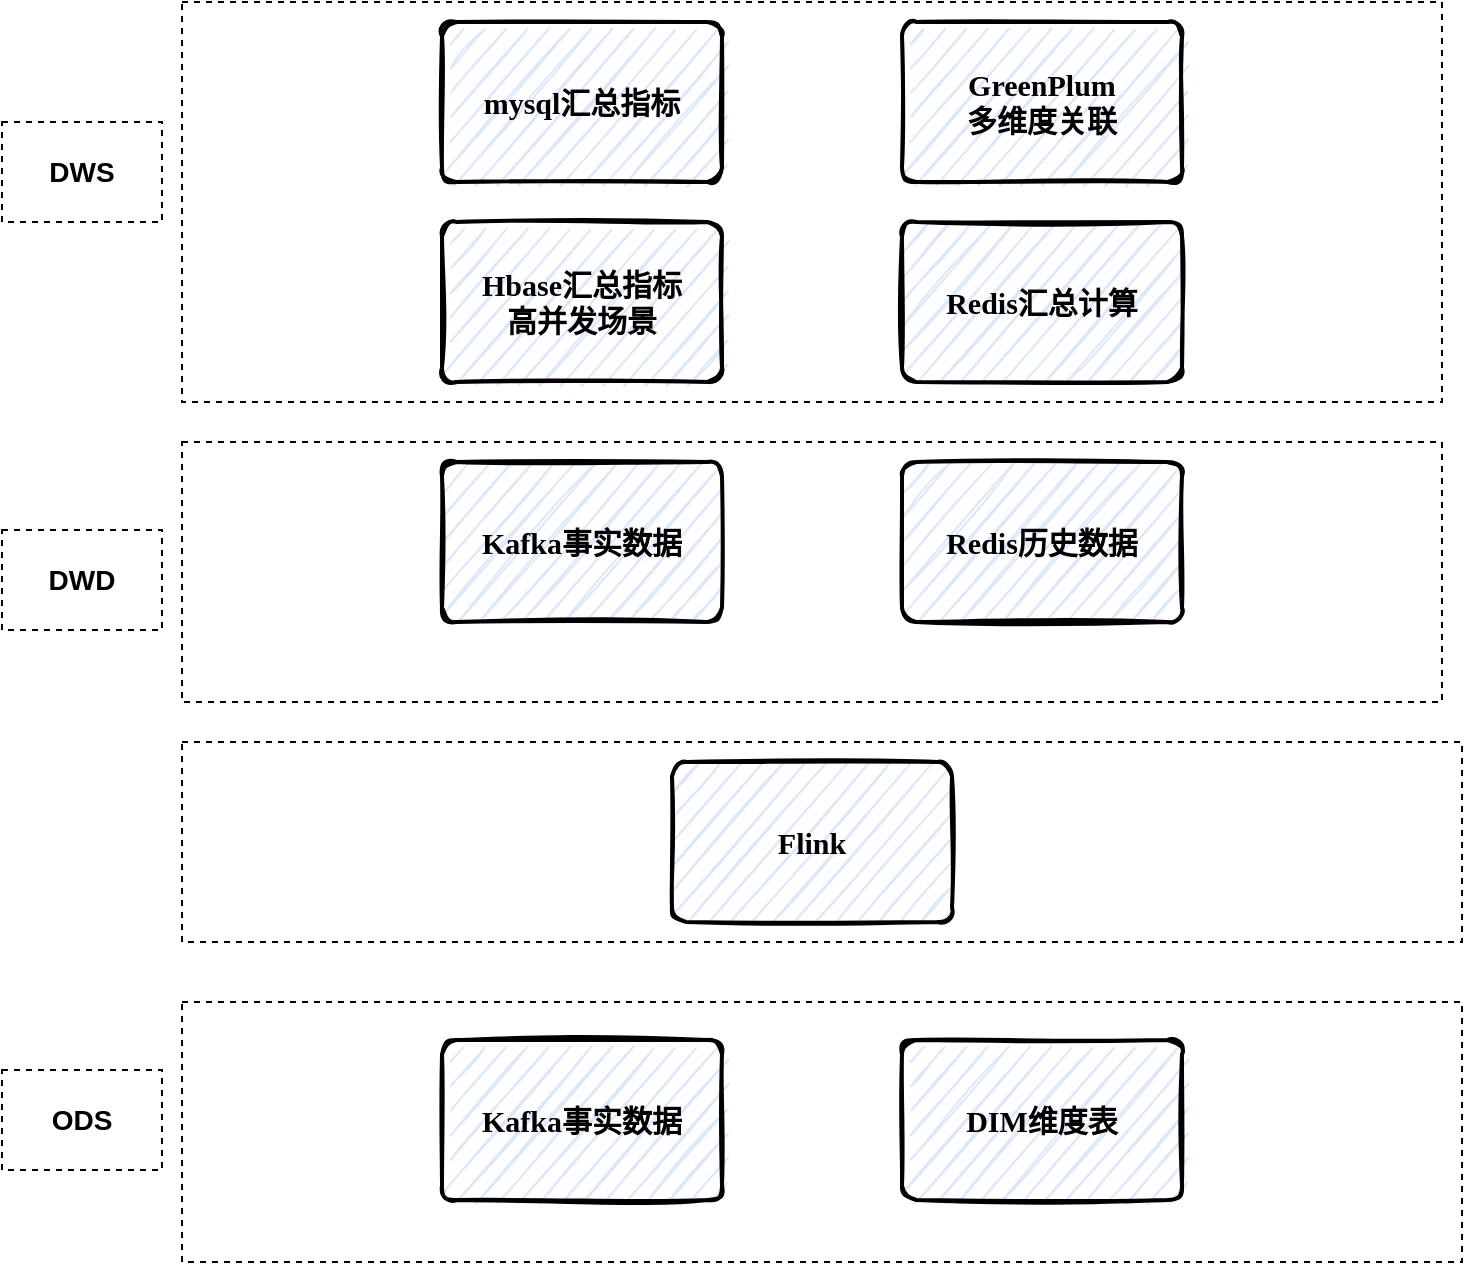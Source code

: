 <mxfile version="14.7.6" type="github">
  <diagram id="wFE0QG_FPsp0jaGvCLVb" name="Page-1">
    <mxGraphModel dx="1422" dy="762" grid="0" gridSize="10" guides="1" tooltips="1" connect="1" arrows="1" fold="1" page="0" pageScale="1" pageWidth="850" pageHeight="1100" background="none" math="0" shadow="0">
      <root>
        <mxCell id="0" />
        <mxCell id="1" parent="0" />
        <mxCell id="RACrBsPruQbAjq-KJwp2-1" value="" style="rounded=0;whiteSpace=wrap;html=1;glass=0;labelBackgroundColor=none;sketch=0;fontSize=14;fontColor=#000000;strokeColor=#000000;fillColor=#ffffff;dashed=1;" vertex="1" parent="1">
          <mxGeometry x="120" y="70" width="630" height="200" as="geometry" />
        </mxCell>
        <object label="mysql汇总指标" placeholders="1" id="RACrBsPruQbAjq-KJwp2-3">
          <mxCell style="whiteSpace=wrap;html=1;strokeWidth=2;fontStyle=1;spacingTop=0;arcSize=9;points=[];fontFamily=Permanent Marker;hachureGap=8;fillWeight=1;shadow=0;sketch=1;rounded=1;fillStyle=hachure;fillColor=#dae8fc;fontSize=15;labelBackgroundColor=none;glass=0;" vertex="1" parent="1">
            <mxGeometry x="250" y="80" width="140" height="80" as="geometry" />
          </mxCell>
        </object>
        <object label="GreenPlum&lt;br style=&quot;font-size: 15px;&quot;&gt;多维度关联" placeholders="1" id="RACrBsPruQbAjq-KJwp2-4">
          <mxCell style="whiteSpace=wrap;html=1;strokeWidth=2;fontStyle=1;spacingTop=0;arcSize=9;points=[];fontFamily=Permanent Marker;hachureGap=8;fillWeight=1;shadow=0;sketch=1;rounded=1;fillStyle=hachure;fillColor=#dae8fc;labelBackgroundColor=none;glass=0;fontSize=15;" vertex="1" parent="1">
            <mxGeometry x="480" y="80" width="140" height="80" as="geometry" />
          </mxCell>
        </object>
        <object label="Hbase汇总指标&lt;br style=&quot;font-size: 15px;&quot;&gt;高并发场景" placeholders="1" id="RACrBsPruQbAjq-KJwp2-5">
          <mxCell style="whiteSpace=wrap;html=1;strokeWidth=2;fontStyle=1;spacingTop=0;arcSize=9;points=[];fontFamily=Permanent Marker;hachureGap=8;fillWeight=1;shadow=0;sketch=1;rounded=1;fillStyle=hachure;fillColor=#dae8fc;labelBackgroundColor=none;glass=0;fontSize=15;" vertex="1" parent="1">
            <mxGeometry x="250" y="180" width="140" height="80" as="geometry" />
          </mxCell>
        </object>
        <object label="Redis汇总计算" placeholders="1" id="RACrBsPruQbAjq-KJwp2-6">
          <mxCell style="whiteSpace=wrap;html=1;strokeWidth=2;fontStyle=1;spacingTop=0;arcSize=9;points=[];fontFamily=Permanent Marker;hachureGap=8;fillWeight=1;shadow=0;sketch=1;rounded=1;fillStyle=hachure;fillColor=#dae8fc;labelBackgroundColor=none;glass=0;fontSize=15;" vertex="1" parent="1">
            <mxGeometry x="480" y="180" width="140" height="80" as="geometry" />
          </mxCell>
        </object>
        <mxCell id="RACrBsPruQbAjq-KJwp2-7" value="DWS" style="rounded=0;whiteSpace=wrap;html=1;glass=0;labelBackgroundColor=none;sketch=0;fontSize=14;fontColor=#000000;strokeColor=#000000;fillColor=#ffffff;fontStyle=1;dashed=1;" vertex="1" parent="1">
          <mxGeometry x="30" y="130" width="80" height="50" as="geometry" />
        </mxCell>
        <mxCell id="RACrBsPruQbAjq-KJwp2-8" value="" style="rounded=0;whiteSpace=wrap;html=1;glass=0;labelBackgroundColor=none;sketch=0;fontSize=15;fontColor=#000000;strokeColor=#000000;fillColor=#ffffff;dashed=1;" vertex="1" parent="1">
          <mxGeometry x="120" y="290" width="630" height="130" as="geometry" />
        </mxCell>
        <object label="Kafka事实数据" placeholders="1" id="RACrBsPruQbAjq-KJwp2-9">
          <mxCell style="whiteSpace=wrap;html=1;strokeWidth=2;fontStyle=1;spacingTop=0;arcSize=9;points=[];fontFamily=Permanent Marker;hachureGap=8;fillWeight=1;shadow=0;sketch=1;rounded=1;fillStyle=hachure;fillColor=#dae8fc;fontSize=15;labelBackgroundColor=none;glass=0;" vertex="1" parent="1">
            <mxGeometry x="250" y="300" width="140" height="80" as="geometry" />
          </mxCell>
        </object>
        <object label="Redis历史数据" placeholders="1" id="RACrBsPruQbAjq-KJwp2-10">
          <mxCell style="whiteSpace=wrap;html=1;strokeWidth=2;fontStyle=1;spacingTop=0;arcSize=9;points=[];fontFamily=Permanent Marker;hachureGap=8;fillWeight=1;shadow=0;sketch=1;rounded=1;fillStyle=hachure;fillColor=#dae8fc;labelBackgroundColor=none;glass=0;fontSize=15;" vertex="1" parent="1">
            <mxGeometry x="480" y="300" width="140" height="80" as="geometry" />
          </mxCell>
        </object>
        <mxCell id="RACrBsPruQbAjq-KJwp2-13" value="DWD" style="rounded=0;whiteSpace=wrap;html=1;glass=0;labelBackgroundColor=none;sketch=0;fontSize=14;fontColor=#000000;strokeColor=#000000;fillColor=#ffffff;fontStyle=1;dashed=1;" vertex="1" parent="1">
          <mxGeometry x="30" y="334" width="80" height="50" as="geometry" />
        </mxCell>
        <mxCell id="RACrBsPruQbAjq-KJwp2-14" value="" style="rounded=0;whiteSpace=wrap;html=1;glass=0;labelBackgroundColor=none;sketch=0;fontSize=15;fontColor=#000000;strokeColor=#000000;fillColor=#ffffff;dashed=1;" vertex="1" parent="1">
          <mxGeometry x="120" y="440" width="640" height="100" as="geometry" />
        </mxCell>
        <mxCell id="RACrBsPruQbAjq-KJwp2-15" value="" style="rounded=0;whiteSpace=wrap;html=1;glass=0;labelBackgroundColor=none;sketch=0;fontSize=15;fontColor=#000000;strokeColor=#000000;fillColor=#ffffff;dashed=1;" vertex="1" parent="1">
          <mxGeometry x="120" y="570" width="640" height="130" as="geometry" />
        </mxCell>
        <object label="Kafka事实数据" placeholders="1" id="RACrBsPruQbAjq-KJwp2-16">
          <mxCell style="whiteSpace=wrap;html=1;strokeWidth=2;fontStyle=1;spacingTop=0;arcSize=9;points=[];fontFamily=Permanent Marker;hachureGap=8;fillWeight=1;shadow=0;sketch=1;rounded=1;fillStyle=hachure;fillColor=#dae8fc;fontSize=15;labelBackgroundColor=none;glass=0;" vertex="1" parent="1">
            <mxGeometry x="250" y="589" width="140" height="80" as="geometry" />
          </mxCell>
        </object>
        <object label="DIM维度表" placeholders="1" id="RACrBsPruQbAjq-KJwp2-17">
          <mxCell style="whiteSpace=wrap;html=1;strokeWidth=2;fontStyle=1;spacingTop=0;arcSize=9;points=[];fontFamily=Permanent Marker;hachureGap=8;fillWeight=1;shadow=0;sketch=1;rounded=1;fillStyle=hachure;fillColor=#dae8fc;labelBackgroundColor=none;glass=0;fontSize=15;" vertex="1" parent="1">
            <mxGeometry x="480" y="589" width="140" height="80" as="geometry" />
          </mxCell>
        </object>
        <mxCell id="RACrBsPruQbAjq-KJwp2-18" value="ODS" style="rounded=0;whiteSpace=wrap;html=1;glass=0;labelBackgroundColor=none;sketch=0;fontSize=14;fontColor=#000000;strokeColor=#000000;fillColor=#ffffff;fontStyle=1;dashed=1;" vertex="1" parent="1">
          <mxGeometry x="30" y="604" width="80" height="50" as="geometry" />
        </mxCell>
        <object label="Flink" placeholders="1" id="RACrBsPruQbAjq-KJwp2-19">
          <mxCell style="whiteSpace=wrap;html=1;strokeWidth=2;fontStyle=1;spacingTop=0;arcSize=9;points=[];fontFamily=Permanent Marker;hachureGap=8;fillWeight=1;shadow=0;sketch=1;rounded=1;fillStyle=hachure;fillColor=#dae8fc;labelBackgroundColor=none;glass=0;fontSize=15;" vertex="1" parent="1">
            <mxGeometry x="365" y="450" width="140" height="80" as="geometry" />
          </mxCell>
        </object>
      </root>
    </mxGraphModel>
  </diagram>
</mxfile>
